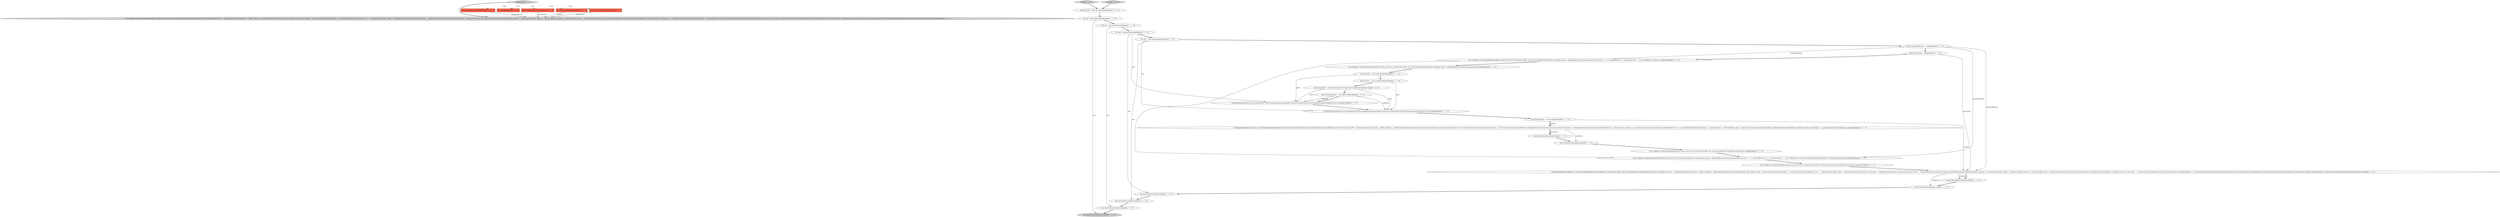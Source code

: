digraph {
35 [style = filled, label = "validateCq['0', '0', '1']", fillcolor = lightgray, shape = diamond image = "AAA0AAABBB3BBB"];
9 [style = filled, label = "this.closeClient(vm0)@@@145@@@['1', '1', '0']", fillcolor = lightgray, shape = ellipse image = "AAA0AAABBB1BBB"];
0 [style = filled, label = "vm0.invoke(new CacheSerializableRunnable(\"Create cache server\"){@Override public void run2(){configAndStartBridgeServer()Region region = getRootRegion().getSubregion(regionName)for (int i = 0 i < numberOfEntries i++){region.put(\"key-\" + i,new TestObject(i,\"vmware\"))}}})@@@10@@@['1', '1', '0']", fillcolor = white, shape = ellipse image = "AAA0AAABBB1BBB"];
29 [style = filled, label = "this.closeClient(vm3)@@@143@@@['1', '1', '0']", fillcolor = white, shape = ellipse image = "AAA0AAABBB1BBB"];
15 [style = filled, label = "final int port0 = vm0.invoke(null)@@@29@@@['1', '1', '0']", fillcolor = white, shape = ellipse image = "AAA0AAABBB1BBB"];
14 [style = filled, label = "createPool(vm2,poolName,new String((((edu.fdu.CPPDG.tinypdg.pe.ExpressionInfo@1742bd,new int((((edu.fdu.CPPDG.tinypdg.pe.ExpressionInfo@1742c1,true)@@@33@@@['1', '1', '0']", fillcolor = white, shape = ellipse image = "AAA0AAABBB1BBB"];
1 [style = filled, label = "vm1.invoke(new CacheSerializableRunnable(\"Create cache server\"){@Override public void run2(){configAndStartBridgeServer()Region region = getRootRegion().getSubregion(regionName)}})@@@22@@@['1', '1', '0']", fillcolor = white, shape = ellipse image = "AAA0AAABBB1BBB"];
11 [style = filled, label = "vm0.invoke(new CacheSerializableRunnable(\"Create cache server\"){@Override public void run2(){Region region = getRootRegion().getSubregion(regionName)for (int i = 0 i < numberOfEntries * 2 i++){region.put(\"key-\" + i,new TestObject(i,\"vmware\"))}assertEquals(numberOfEntries * 3,TestObject.numInstance)}})@@@89@@@['1', '1', '0']", fillcolor = white, shape = ellipse image = "AAA0AAABBB1BBB"];
36 [style = filled, label = "vm.invoke(new CacheSerializableRunnable(\"Validate CQs\"){public void run2(){LogWriterUtils.getLogWriter().info(\"### Validating CQ. ### \" + cqName)QueryService cqService = nulltry {cqService = getCache().getQueryService()}catch (Exception cqe) CqQuery cQuery = cqService.getCq(cqName)if (cQuery == null) {fail(\"Failed to get CqQuery for CQ : \" + cqName)}CqAttributes cqAttr = cQuery.getCqAttributes()CqListener cqListeners = cqAttr.getCqListeners()CqQueryTestListener listener = (CqQueryTestListener)cqListeners(0(listener.printInfo(false)Object(( cqEvents = listener.getEvents()for (Object o : cqEvents){CqEvent cqEvent = (CqEvent)oObject value = cqEvent.getNewValue()if (!(value instanceof TestObject)) {fail(\"Expected type TestObject, not found in result set. Found type :\" + o.getClass())}}if (listener.getTotalEventCount() != expectedEvents) {listener.waitForTotalEvents(expectedEvents)}assertEquals(\"Total Event Count mismatch\",(expectedEvents),listener.getTotalEventCount())assertEquals(\"Create Event mismatch\",createEvents,listener.getCreateEventCount())assertEquals(\"Update Event mismatch\",updateEvents,listener.getUpdateEventCount())}})@@@3@@@['0', '0', '1']", fillcolor = lightgray, shape = ellipse image = "AAA0AAABBB3BBB"];
33 [style = filled, label = "final int expectedEvents@@@2@@@['0', '0', '1']", fillcolor = tomato, shape = box image = "AAA0AAABBB3BBB"];
5 [style = filled, label = "vm1.invoke(new CacheSerializableRunnable(\"Create cache server\"){@Override public void run2(){assertEquals(0,TestObject.numInstance)}})@@@83@@@['1', '1', '0']", fillcolor = white, shape = ellipse image = "AAA0AAABBB1BBB"];
4 [style = filled, label = "final String poolName = \"testCqPool\"@@@32@@@['1', '1', '0']", fillcolor = white, shape = ellipse image = "AAA0AAABBB1BBB"];
2 [style = filled, label = "final Host host = Host.getHost(0)@@@3@@@['1', '1', '0']", fillcolor = white, shape = ellipse image = "AAA0AAABBB1BBB"];
13 [style = filled, label = "final int queryLimit = 6@@@9@@@['1', '1', '0']", fillcolor = white, shape = ellipse image = "AAA0AAABBB1BBB"];
10 [style = filled, label = "VM vm1 = host.getVM(1)@@@5@@@['1', '1', '0']", fillcolor = white, shape = ellipse image = "AAA0AAABBB1BBB"];
22 [style = filled, label = "final String host0 = NetworkUtils.getServerHostName(vm0.getHost())@@@31@@@['1', '1', '0']", fillcolor = white, shape = ellipse image = "AAA0AAABBB1BBB"];
31 [style = filled, label = "VM vm@@@2@@@['0', '0', '1']", fillcolor = tomato, shape = box image = "AAA0AAABBB3BBB"];
18 [style = filled, label = "final int numberOfEntries = 10@@@8@@@['1', '1', '0']", fillcolor = white, shape = ellipse image = "AAA0AAABBB1BBB"];
8 [style = filled, label = "SerializableRunnable validateCq = new CacheSerializableRunnable(\"Validate CQs\"){@Override public void run2(){LogWriterUtils.getLogWriter().info(\"### Validating CQ. ### \" + cqName)QueryService cqService = nulltry {cqService = getCache().getQueryService()}catch (Exception cqe) CqQuery cQuery = cqService.getCq(cqName)if (cQuery == null) {fail(\"Failed to get CqQuery for CQ : \" + cqName)}CqAttributes cqAttr = cQuery.getCqAttributes()CqListener cqListeners = cqAttr.getCqListeners()final CqQueryTestListener listener = (CqQueryTestListener)cqListeners(0(await().until(null)listener.printInfo(false)Object(( cqEvents = listener.getEvents()for (Object o : cqEvents){CqEvent cqEvent = (CqEvent)oObject value = cqEvent.getNewValue()if (!(value instanceof TestObject)) {fail(\"Expected type TestObject, not found in result set. Found type :\" + o.getClass())}}assertEquals(\"Total Event Count mismatch\",(numberOfEntries * 2 - queryLimit),listener.getTotalEventCount())assertEquals(\"Create Event mismatch\",numberOfEntries,listener.getCreateEventCount())assertEquals(\"Update Event mismatch\",numberOfEntries - queryLimit,listener.getUpdateEventCount())}}@@@107@@@['1', '1', '0']", fillcolor = white, shape = ellipse image = "AAA0AAABBB1BBB"];
3 [style = filled, label = "SerializableRunnable executeCq = new CacheSerializableRunnable(\"Execute queries\"){@Override public void run2(){LogWriterUtils.getLogWriter().info(\"### Create CQ. ###\" + cqName)QueryService qService = nulltry {qService = (PoolManager.find(poolName)).getQueryService()}catch (Exception cqe) CqAttributesFactory cqf = new CqAttributesFactory()CqListener(( cqListeners = {new CqQueryTestListener(LogWriterUtils.getLogWriter())}((CqQueryTestListener)cqListeners(0().cqName = cqNamecqf.initCqListeners(cqListeners)CqAttributes cqa = cqf.create()try {CqQuery cq = qService.newCq(cqName,queryString(3(,cqa)SelectResults sr = cq.executeWithInitialResults()for (Object o : sr.asSet()){Struct s = (Struct)oObject value = s.get(\"value\")if (!(value instanceof TestObject)) {fail(\"Expected type TestObject, not found in result set. Found type :\" + o.getClass())}}}catch (Exception ex) }}@@@44@@@['1', '1', '0']", fillcolor = white, shape = ellipse image = "AAA0AAABBB1BBB"];
19 [style = filled, label = "final String cqName = \"testCq\"@@@43@@@['1', '1', '0']", fillcolor = white, shape = ellipse image = "AAA0AAABBB1BBB"];
12 [style = filled, label = "final int port1 = vm1.invoke(null)@@@30@@@['1', '1', '0']", fillcolor = white, shape = ellipse image = "AAA0AAABBB1BBB"];
37 [style = filled, label = "final int updateEvents@@@2@@@['0', '0', '1']", fillcolor = tomato, shape = box image = "AAA0AAABBB3BBB"];
26 [style = filled, label = "vm1.invoke(new CacheSerializableRunnable(\"Create cache server\"){@Override public void run2(){assertEquals(0,TestObject.numInstance)}})@@@101@@@['1', '1', '0']", fillcolor = white, shape = ellipse image = "AAA0AAABBB1BBB"];
16 [style = filled, label = "vm3.invoke(executeCq)@@@82@@@['1', '1', '0']", fillcolor = white, shape = ellipse image = "AAA0AAABBB1BBB"];
21 [style = filled, label = "vm3.invoke(validateCq)@@@141@@@['1', '1', '0']", fillcolor = white, shape = ellipse image = "AAA0AAABBB1BBB"];
23 [style = filled, label = "this.closeClient(vm1)@@@144@@@['1', '1', '0']", fillcolor = white, shape = ellipse image = "AAA0AAABBB1BBB"];
28 [style = filled, label = "vm2.invoke(executeCq)@@@81@@@['1', '1', '0']", fillcolor = white, shape = ellipse image = "AAA0AAABBB1BBB"];
25 [style = filled, label = "vm2.invoke(validateCq)@@@140@@@['1', '1', '0']", fillcolor = white, shape = ellipse image = "AAA0AAABBB1BBB"];
30 [style = filled, label = "testCq['0', '1', '0']", fillcolor = lightgray, shape = diamond image = "AAA0AAABBB2BBB"];
24 [style = filled, label = "testCq['1', '0', '0']", fillcolor = lightgray, shape = diamond image = "AAA0AAABBB1BBB"];
32 [style = filled, label = "final String cqName@@@2@@@['0', '0', '1']", fillcolor = tomato, shape = box image = "AAA0AAABBB3BBB"];
20 [style = filled, label = "VM vm0 = host.getVM(0)@@@4@@@['1', '1', '0']", fillcolor = white, shape = ellipse image = "AAA0AAABBB1BBB"];
17 [style = filled, label = "VM vm3 = host.getVM(3)@@@7@@@['1', '1', '0']", fillcolor = white, shape = ellipse image = "AAA0AAABBB1BBB"];
34 [style = filled, label = "final int createEvents@@@2@@@['0', '0', '1']", fillcolor = tomato, shape = box image = "AAA0AAABBB3BBB"];
6 [style = filled, label = "this.closeClient(vm2)@@@142@@@['1', '1', '0']", fillcolor = white, shape = ellipse image = "AAA0AAABBB1BBB"];
27 [style = filled, label = "createPool(vm3,poolName,new String((((edu.fdu.CPPDG.tinypdg.pe.ExpressionInfo@1742cb,new int((((edu.fdu.CPPDG.tinypdg.pe.ExpressionInfo@1742cf,true)@@@38@@@['1', '1', '0']", fillcolor = white, shape = ellipse image = "AAA0AAABBB1BBB"];
7 [style = filled, label = "VM vm2 = host.getVM(2)@@@6@@@['1', '1', '0']", fillcolor = white, shape = ellipse image = "AAA0AAABBB1BBB"];
14->27 [style = bold, label=""];
19->3 [style = bold, label=""];
4->27 [style = solid, label="poolName"];
23->9 [style = bold, label=""];
17->29 [style = solid, label="vm3"];
26->8 [style = bold, label=""];
28->16 [style = bold, label=""];
19->8 [style = solid, label="cqName"];
7->6 [style = solid, label="vm2"];
35->37 [style = dotted, label="true"];
20->10 [style = bold, label=""];
34->36 [style = solid, label="createEvents"];
22->14 [style = solid, label="host0"];
15->14 [style = solid, label="port0"];
24->2 [style = bold, label=""];
13->0 [style = bold, label=""];
4->14 [style = solid, label="poolName"];
15->12 [style = bold, label=""];
20->9 [style = solid, label="vm0"];
35->33 [style = dotted, label="true"];
11->26 [style = bold, label=""];
18->8 [style = solid, label="numberOfEntries"];
18->0 [style = solid, label="numberOfEntries"];
18->13 [style = bold, label=""];
30->2 [style = bold, label=""];
35->31 [style = dotted, label="true"];
35->32 [style = dotted, label="true"];
32->36 [style = solid, label="cqName"];
0->1 [style = bold, label=""];
8->21 [style = solid, label="validateCq"];
10->23 [style = solid, label="vm1"];
12->22 [style = bold, label=""];
29->23 [style = bold, label=""];
7->14 [style = solid, label="vm2"];
25->21 [style = bold, label=""];
0->11 [style = solid, label="i"];
10->7 [style = bold, label=""];
37->36 [style = solid, label="updateEvents"];
6->29 [style = bold, label=""];
22->27 [style = solid, label="host0"];
3->28 [style = solid, label="executeCq"];
33->36 [style = solid, label="expectedEvents"];
5->11 [style = bold, label=""];
2->20 [style = bold, label=""];
8->25 [style = bold, label=""];
19->3 [style = solid, label="cqName"];
35->34 [style = dotted, label="true"];
22->4 [style = bold, label=""];
35->36 [style = bold, label=""];
3->16 [style = solid, label="executeCq"];
1->15 [style = bold, label=""];
12->27 [style = solid, label="port1"];
4->14 [style = bold, label=""];
16->5 [style = bold, label=""];
7->17 [style = bold, label=""];
17->27 [style = solid, label="vm3"];
27->19 [style = bold, label=""];
18->11 [style = solid, label="numberOfEntries"];
8->25 [style = solid, label="validateCq"];
3->28 [style = bold, label=""];
21->6 [style = bold, label=""];
13->8 [style = solid, label="queryLimit"];
17->18 [style = bold, label=""];
}
